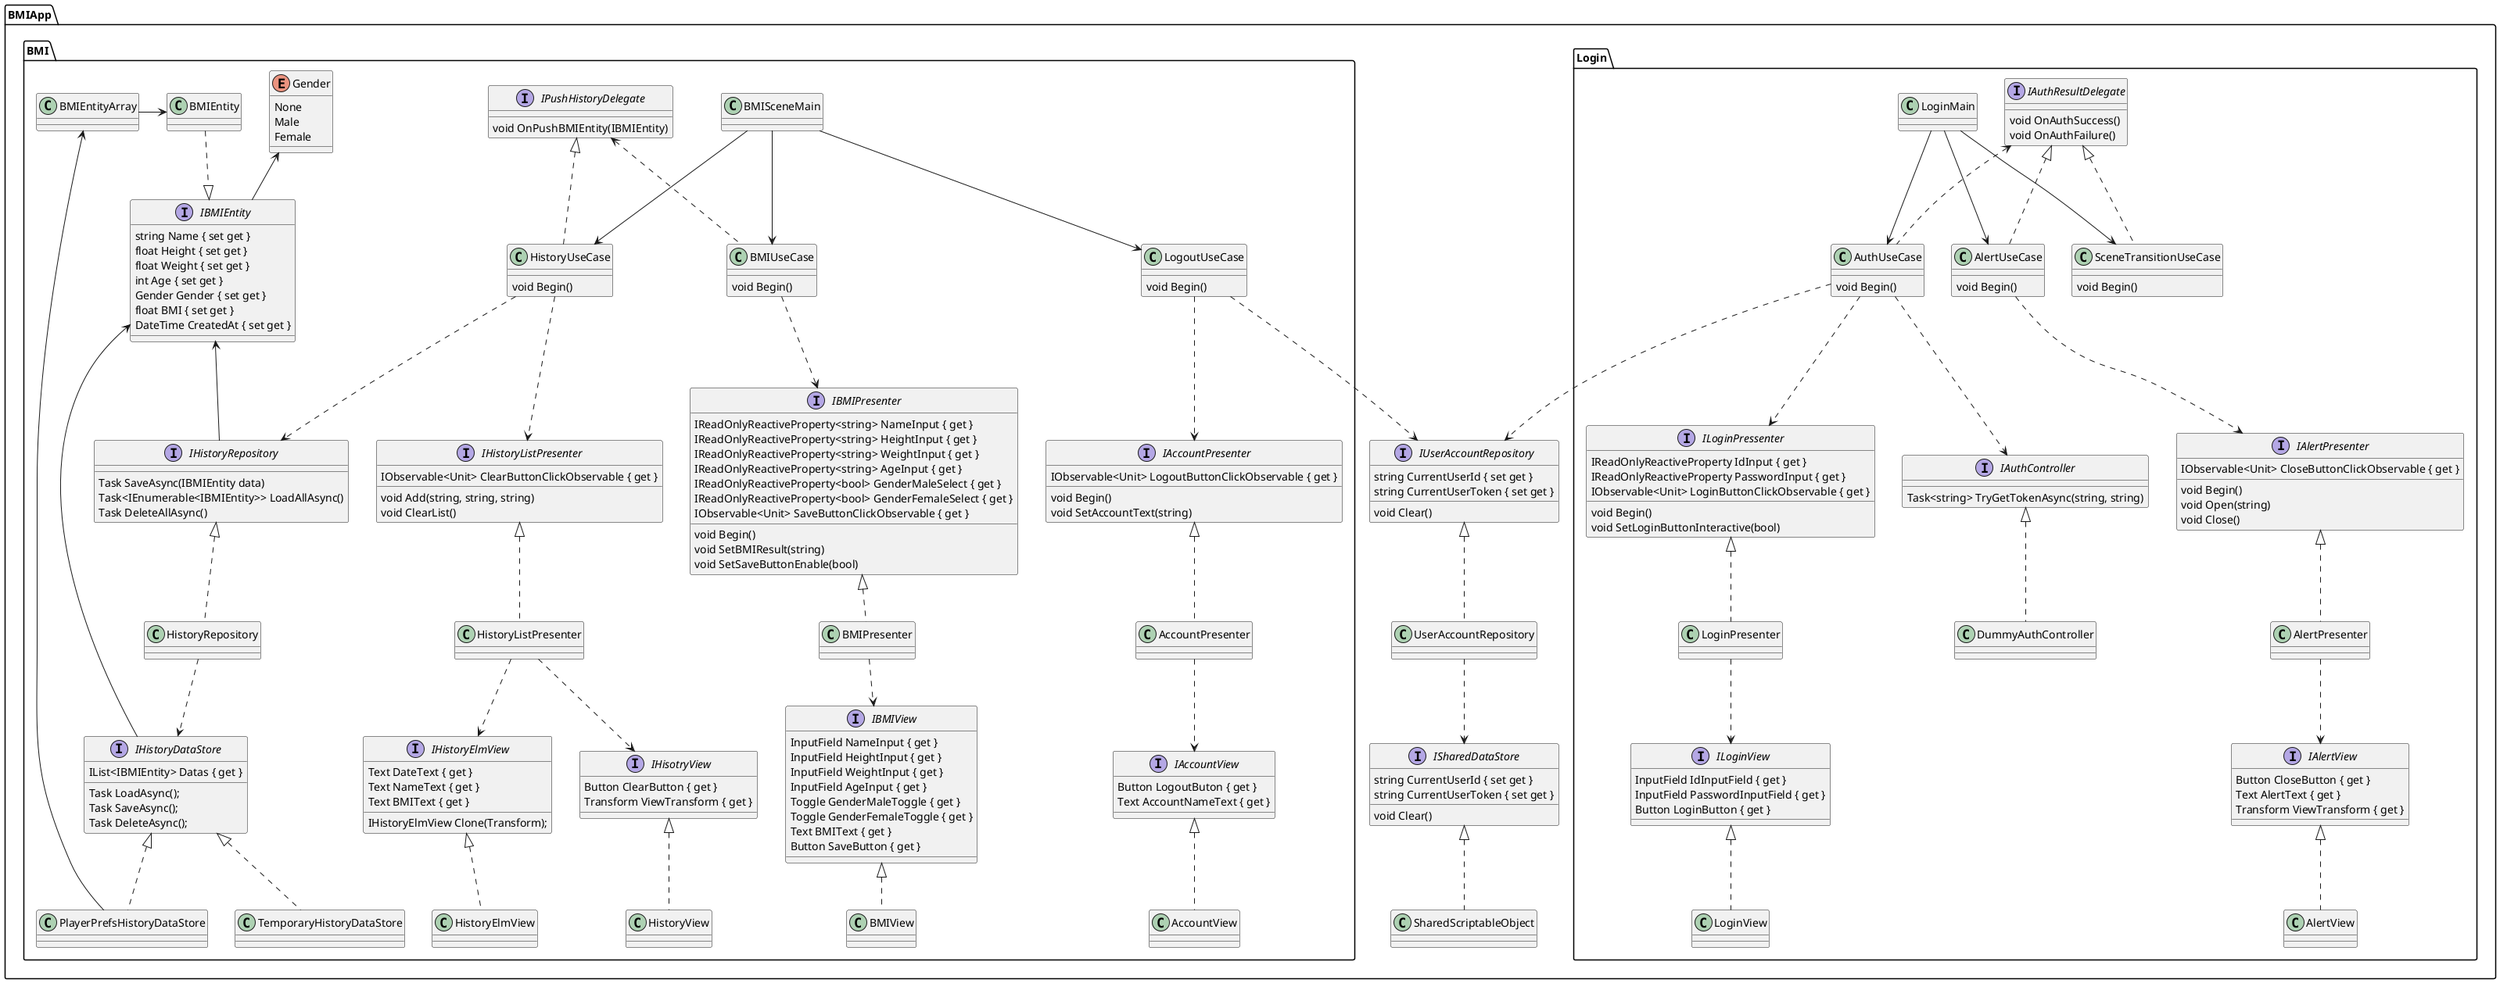@startuml BMIAppArchitecture

package BMIApp {
    /'
    package CleanArchitecture {
        interface ISceneMain
        interface IUseCase {
            void Begin()
        }
        interface IPresenter
        interface IVew
        interface IRepostiroy
        interface IDataStore
        interface IController
        interface IEntity
    }
    '/
    package Login {
        class LoginMain
        class AuthUseCase {
            void Begin()
        }
        class AlertUseCase {
            void Begin()
        }
        class SceneTransitionUseCase {
            void Begin()
        }
        interface IAuthResultDelegate {
            void OnAuthSuccess()
            void OnAuthFailure()
        }
        interface IAuthController {
            Task<string> TryGetTokenAsync(string, string)
        }
        class DummyAuthController
        interface ILoginPressenter {
            IReadOnlyReactiveProperty IdInput { get }
            IReadOnlyReactiveProperty PasswordInput { get }
            IObservable<Unit> LoginButtonClickObservable { get }
            void Begin()
            void SetLoginButtonInteractive(bool)
        }
        class LoginPresenter
        interface ILoginView {
            InputField IdInputField { get }
            InputField PasswordInputField { get }
            Button LoginButton { get }
        }
        class LoginView
        interface IAlertPresenter {
            IObservable<Unit> CloseButtonClickObservable { get }
            void Begin()
            void Open(string)
            void Close()
        }
        class AlertPresenter
        interface IAlertView {
            Button CloseButton { get }
            Text AlertText { get }
            Transform ViewTransform { get }
        }
        class AlertView
    }
    package BMI {
        class BMISceneMain
        class BMIUseCase {
            void Begin()
        }
        class HistoryUseCase {
            void Begin()
        }
        class LogoutUseCase {
            void Begin()
        }
        interface IPushHistoryDelegate {
            void OnPushBMIEntity(IBMIEntity)
        }
        interface IBMIPresenter {
            IReadOnlyReactiveProperty<string> NameInput { get }
            IReadOnlyReactiveProperty<string> HeightInput { get }
            IReadOnlyReactiveProperty<string> WeightInput { get }
            IReadOnlyReactiveProperty<string> AgeInput { get }
            IReadOnlyReactiveProperty<bool> GenderMaleSelect { get }
            IReadOnlyReactiveProperty<bool> GenderFemaleSelect { get }
            IObservable<Unit> SaveButtonClickObservable { get }
            void Begin()
            void SetBMIResult(string)
            void SetSaveButtonEnable(bool)
        }
        class BMIPresenter
        interface IBMIView {
            InputField NameInput { get }
            InputField HeightInput { get }
            InputField WeightInput { get }
            InputField AgeInput { get }
            Toggle GenderMaleToggle { get }
            Toggle GenderFemaleToggle { get }
            Text BMIText { get }
            Button SaveButton { get }
        }
        class BMIView
        interface IHistoryListPresenter {
            IObservable<Unit> ClearButtonClickObservable { get }
            void Add(string, string, string)
            void ClearList()
        }
        class HistoryListPresenter
        interface IHisotryView {
            Button ClearButton { get }
            Transform ViewTransform { get }
        }
        class HistoryView
        interface IHistoryElmView {
            Text DateText { get }
            Text NameText { get }
            Text BMIText { get }
            IHistoryElmView Clone(Transform);
        }
        class HistoryElmView
        interface IAccountPresenter {
            void Begin()
            IObservable<Unit> LogoutButtonClickObservable { get }
            void SetAccountText(string)
        }
        class AccountPresenter
        interface IAccountView {
            Button LogoutButon { get }
            Text AccountNameText { get }
        }
        class AccountView
        enum Gender {
            None
            Male
            Female
        }
        interface IBMIEntity {
            string Name { set get }
            float Height { set get }
            float Weight { set get }
            int Age { set get }
            Gender Gender { set get }
            float BMI { set get }
            DateTime CreatedAt { set get }
        }
        class BMIEntity
        class BMIEntityArray
        interface IHistoryRepository {
            Task SaveAsync(IBMIEntity data)
            Task<IEnumerable<IBMIEntity>> LoadAllAsync()
            Task DeleteAllAsync()
        }
        class HistoryRepository
        interface IHistoryDataStore {
            IList<IBMIEntity> Datas { get }
            Task LoadAsync();
            Task SaveAsync();
            Task DeleteAsync();
        }
        class PlayerPrefsHistoryDataStore
        class TemporaryHistoryDataStore
    }

    interface IUserAccountRepository {
        string CurrentUserId { set get }
        string CurrentUserToken { set get }
        void Clear()
    }
    class UserAccountRepository
    interface ISharedDataStore {
        string CurrentUserId { set get }
        string CurrentUserToken { set get }
        void Clear()
    }
    class SharedScriptableObject
}

'' ログインシーン
LoginMain -down-> AuthUseCase
LoginMain -down-> AlertUseCase
LoginMain -down-> SceneTransitionUseCase

AuthUseCase .down.> ILoginPressenter
AuthUseCase .up.> IAuthResultDelegate
LoginPresenter .up.|> ILoginPressenter
LoginPresenter .down.> ILoginView
AuthUseCase .down.> IUserAccountRepository
LoginView .up.|> ILoginView
UserAccountRepository .up.|> IUserAccountRepository
SharedScriptableObject .up.|> ISharedDataStore
UserAccountRepository .down.> ISharedDataStore
AuthUseCase .down.> IAuthController
DummyAuthController .up.|> IAuthController

AlertUseCase .down.> IAlertPresenter
AlertUseCase .up.|> IAuthResultDelegate
AlertPresenter .up.|> IAlertPresenter
AlertView .up.|> IAlertView
AlertPresenter .down.> IAlertView

SceneTransitionUseCase .up.|> IAuthResultDelegate

'' BMIシーン
BMISceneMain -down-> BMIUseCase
BMISceneMain -down-> HistoryUseCase
BMISceneMain -down-> LogoutUseCase

IBMIEntity -up-> Gender
BMIEntity .down.|> IBMIEntity
IHistoryDataStore -up-> IBMIEntity
IHistoryRepository -up-> IBMIEntity
BMIEntityArray -right-> BMIEntity
PlayerPrefsHistoryDataStore ---> BMIEntityArray

BMIUseCase .up.> IPushHistoryDelegate
BMIUseCase .down.> IBMIPresenter
BMIPresenter .up.|> IBMIPresenter
BMIPresenter .down.> IBMIView
BMIView .up.|> IBMIView

HistoryUseCase .up.|> IPushHistoryDelegate
HistoryUseCase .down.> IHistoryListPresenter
HistoryListPresenter .up.|> IHistoryListPresenter
HistoryListPresenter .down.> IHisotryView
HistoryListPresenter .down.> IHistoryElmView
HistoryView .up.|> IHisotryView
HistoryElmView .up.|> IHistoryElmView
HistoryUseCase .down.> IHistoryRepository
HistoryRepository .up.|> IHistoryRepository
HistoryRepository .down.> IHistoryDataStore
TemporaryHistoryDataStore .up.|> IHistoryDataStore
PlayerPrefsHistoryDataStore .up.|> IHistoryDataStore

LogoutUseCase .down.> IUserAccountRepository
LogoutUseCase .down.> IAccountPresenter
AccountPresenter .up.|> IAccountPresenter
AccountPresenter .down.> IAccountView
AccountView .up.|> IAccountView

IAccountPresenter -[hidden]left-> IHistoryRepository
@enduml
